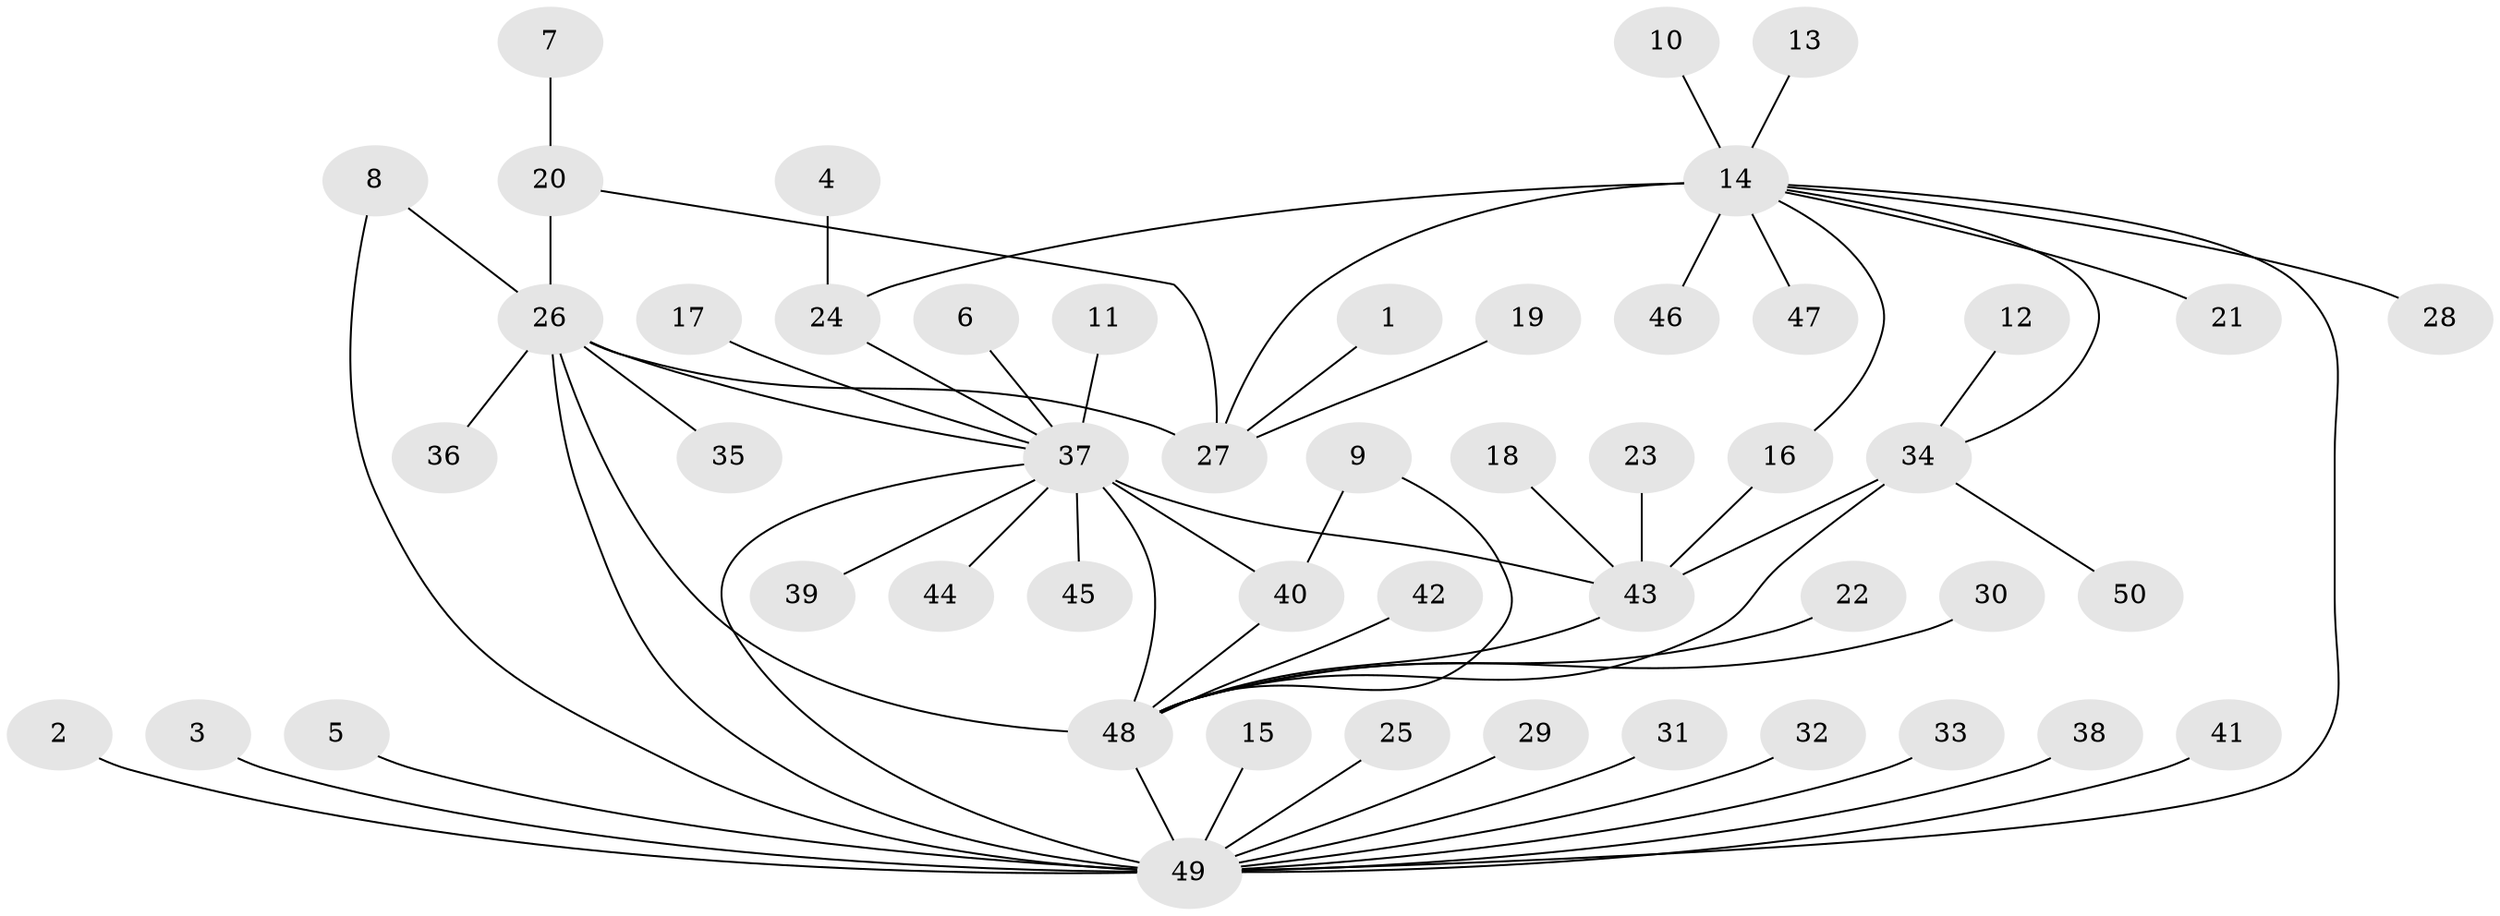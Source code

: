 // original degree distribution, {7: 0.07, 6: 0.05, 9: 0.04, 13: 0.01, 5: 0.03, 4: 0.02, 8: 0.01, 10: 0.01, 14: 0.01, 12: 0.01, 1: 0.6, 3: 0.03, 2: 0.11}
// Generated by graph-tools (version 1.1) at 2025/50/03/09/25 03:50:28]
// undirected, 50 vertices, 62 edges
graph export_dot {
graph [start="1"]
  node [color=gray90,style=filled];
  1;
  2;
  3;
  4;
  5;
  6;
  7;
  8;
  9;
  10;
  11;
  12;
  13;
  14;
  15;
  16;
  17;
  18;
  19;
  20;
  21;
  22;
  23;
  24;
  25;
  26;
  27;
  28;
  29;
  30;
  31;
  32;
  33;
  34;
  35;
  36;
  37;
  38;
  39;
  40;
  41;
  42;
  43;
  44;
  45;
  46;
  47;
  48;
  49;
  50;
  1 -- 27 [weight=1.0];
  2 -- 49 [weight=1.0];
  3 -- 49 [weight=1.0];
  4 -- 24 [weight=1.0];
  5 -- 49 [weight=1.0];
  6 -- 37 [weight=1.0];
  7 -- 20 [weight=1.0];
  8 -- 26 [weight=1.0];
  8 -- 49 [weight=1.0];
  9 -- 40 [weight=1.0];
  9 -- 48 [weight=1.0];
  10 -- 14 [weight=1.0];
  11 -- 37 [weight=1.0];
  12 -- 34 [weight=1.0];
  13 -- 14 [weight=1.0];
  14 -- 16 [weight=1.0];
  14 -- 21 [weight=1.0];
  14 -- 24 [weight=4.0];
  14 -- 27 [weight=1.0];
  14 -- 28 [weight=1.0];
  14 -- 34 [weight=1.0];
  14 -- 46 [weight=1.0];
  14 -- 47 [weight=1.0];
  14 -- 49 [weight=1.0];
  15 -- 49 [weight=1.0];
  16 -- 43 [weight=1.0];
  17 -- 37 [weight=1.0];
  18 -- 43 [weight=1.0];
  19 -- 27 [weight=1.0];
  20 -- 26 [weight=3.0];
  20 -- 27 [weight=1.0];
  22 -- 48 [weight=1.0];
  23 -- 43 [weight=1.0];
  24 -- 37 [weight=1.0];
  25 -- 49 [weight=1.0];
  26 -- 27 [weight=3.0];
  26 -- 35 [weight=1.0];
  26 -- 36 [weight=1.0];
  26 -- 37 [weight=1.0];
  26 -- 48 [weight=1.0];
  26 -- 49 [weight=3.0];
  29 -- 49 [weight=1.0];
  30 -- 48 [weight=1.0];
  31 -- 49 [weight=1.0];
  32 -- 49 [weight=1.0];
  33 -- 49 [weight=1.0];
  34 -- 43 [weight=3.0];
  34 -- 48 [weight=1.0];
  34 -- 50 [weight=1.0];
  37 -- 39 [weight=1.0];
  37 -- 40 [weight=4.0];
  37 -- 43 [weight=1.0];
  37 -- 44 [weight=1.0];
  37 -- 45 [weight=1.0];
  37 -- 48 [weight=1.0];
  37 -- 49 [weight=1.0];
  38 -- 49 [weight=1.0];
  40 -- 48 [weight=1.0];
  41 -- 49 [weight=1.0];
  42 -- 48 [weight=1.0];
  43 -- 48 [weight=3.0];
  48 -- 49 [weight=1.0];
}
